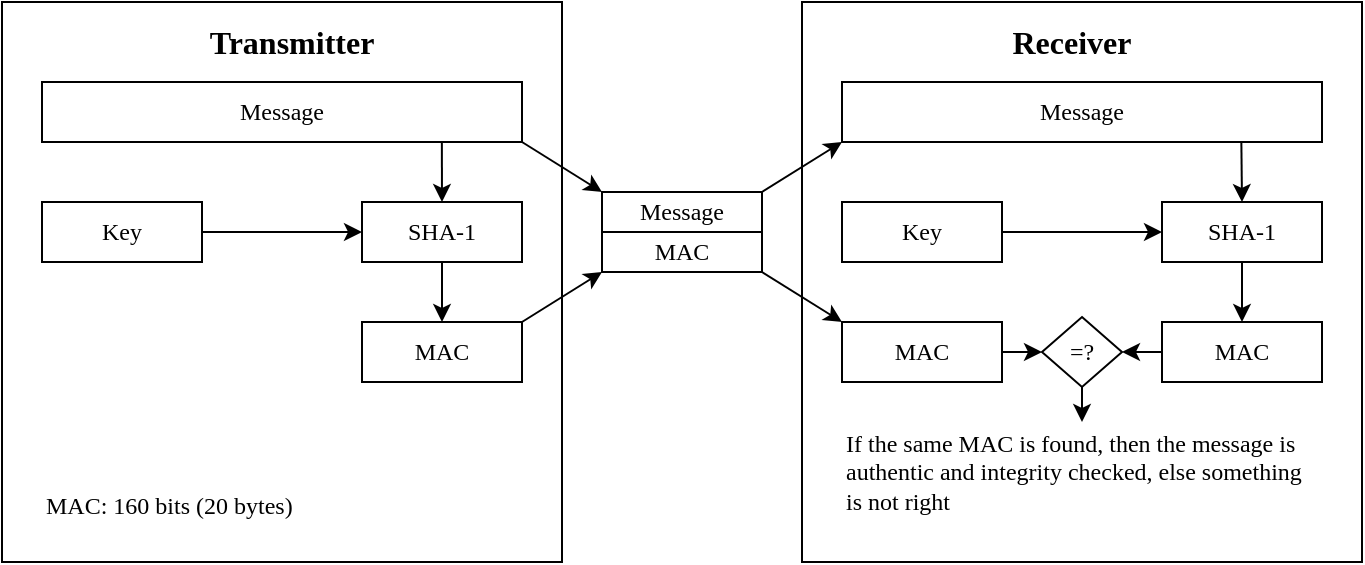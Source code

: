 <mxfile version="14.9.6" type="device"><diagram id="hWp0xdAalodqBIr2CcQf" name="Page-1"><mxGraphModel dx="931" dy="563" grid="1" gridSize="10" guides="1" tooltips="1" connect="1" arrows="1" fold="1" page="1" pageScale="1" pageWidth="850" pageHeight="1100" math="0" shadow="0"><root><mxCell id="0"/><mxCell id="1" parent="0"/><mxCell id="cfcAUwdZZOJRNvLOuFuf-34" value="" style="rounded=0;whiteSpace=wrap;html=1;fontFamily=Iwona font;fontSource=https%3A%2F%2Ffontsfree.pro%2Ftemplates%2Ffonts%2Fdownload%2FIwona%2FIwona-Regular.ttf;" parent="1" vertex="1"><mxGeometry x="500" y="40" width="280" height="280" as="geometry"/></mxCell><mxCell id="cfcAUwdZZOJRNvLOuFuf-33" value="" style="rounded=0;whiteSpace=wrap;html=1;fontFamily=Iwona font;fontSource=https%3A%2F%2Ffontsfree.pro%2Ftemplates%2Ffonts%2Fdownload%2FIwona%2FIwona-Regular.ttf;" parent="1" vertex="1"><mxGeometry x="100" y="40" width="280" height="280" as="geometry"/></mxCell><mxCell id="cfcAUwdZZOJRNvLOuFuf-1" value="Message" style="rounded=0;whiteSpace=wrap;html=1;fontFamily=Iwona font;fontSource=https%3A%2F%2Ffontsfree.pro%2Ftemplates%2Ffonts%2Fdownload%2FIwona%2FIwona-Regular.ttf;" parent="1" vertex="1"><mxGeometry x="120" y="80" width="240" height="30" as="geometry"/></mxCell><mxCell id="cfcAUwdZZOJRNvLOuFuf-2" value="SHA-1" style="rounded=0;whiteSpace=wrap;html=1;fontFamily=Iwona font;fontSource=https%3A%2F%2Ffontsfree.pro%2Ftemplates%2Ffonts%2Fdownload%2FIwona%2FIwona-Regular.ttf;" parent="1" vertex="1"><mxGeometry x="280" y="140" width="80" height="30" as="geometry"/></mxCell><mxCell id="cfcAUwdZZOJRNvLOuFuf-3" value="MAC" style="rounded=0;whiteSpace=wrap;html=1;fontFamily=Iwona font;fontSource=https%3A%2F%2Ffontsfree.pro%2Ftemplates%2Ffonts%2Fdownload%2FIwona%2FIwona-Regular.ttf;" parent="1" vertex="1"><mxGeometry x="280" y="200" width="80" height="30" as="geometry"/></mxCell><mxCell id="cfcAUwdZZOJRNvLOuFuf-4" value="" style="endArrow=classic;html=1;exitX=0.5;exitY=1;exitDx=0;exitDy=0;entryX=0.5;entryY=0;entryDx=0;entryDy=0;fontFamily=Iwona font;fontSource=https%3A%2F%2Ffontsfree.pro%2Ftemplates%2Ffonts%2Fdownload%2FIwona%2FIwona-Regular.ttf;" parent="1" source="cfcAUwdZZOJRNvLOuFuf-2" target="cfcAUwdZZOJRNvLOuFuf-3" edge="1"><mxGeometry width="50" height="50" relative="1" as="geometry"><mxPoint x="460" y="240" as="sourcePoint"/><mxPoint x="510" y="190" as="targetPoint"/></mxGeometry></mxCell><mxCell id="cfcAUwdZZOJRNvLOuFuf-5" value="" style="endArrow=classic;html=1;entryX=0.5;entryY=0;entryDx=0;entryDy=0;exitX=0.833;exitY=1.005;exitDx=0;exitDy=0;exitPerimeter=0;fontFamily=Iwona font;fontSource=https%3A%2F%2Ffontsfree.pro%2Ftemplates%2Ffonts%2Fdownload%2FIwona%2FIwona-Regular.ttf;" parent="1" source="cfcAUwdZZOJRNvLOuFuf-1" target="cfcAUwdZZOJRNvLOuFuf-2" edge="1"><mxGeometry width="50" height="50" relative="1" as="geometry"><mxPoint x="320" y="120" as="sourcePoint"/><mxPoint x="520" y="180" as="targetPoint"/></mxGeometry></mxCell><mxCell id="cfcAUwdZZOJRNvLOuFuf-6" value="Message" style="rounded=0;whiteSpace=wrap;html=1;fontFamily=Iwona font;fontSource=https%3A%2F%2Ffontsfree.pro%2Ftemplates%2Ffonts%2Fdownload%2FIwona%2FIwona-Regular.ttf;" parent="1" vertex="1"><mxGeometry x="400" y="135" width="80" height="20" as="geometry"/></mxCell><mxCell id="cfcAUwdZZOJRNvLOuFuf-7" value="MAC" style="rounded=0;whiteSpace=wrap;html=1;fontFamily=Iwona font;fontSource=https%3A%2F%2Ffontsfree.pro%2Ftemplates%2Ffonts%2Fdownload%2FIwona%2FIwona-Regular.ttf;" parent="1" vertex="1"><mxGeometry x="400" y="155" width="80" height="20" as="geometry"/></mxCell><mxCell id="cfcAUwdZZOJRNvLOuFuf-8" value="Message" style="rounded=0;whiteSpace=wrap;html=1;fontFamily=Iwona font;fontSource=https%3A%2F%2Ffontsfree.pro%2Ftemplates%2Ffonts%2Fdownload%2FIwona%2FIwona-Regular.ttf;" parent="1" vertex="1"><mxGeometry x="520" y="80" width="240" height="30" as="geometry"/></mxCell><mxCell id="cfcAUwdZZOJRNvLOuFuf-9" value="SHA-1" style="rounded=0;whiteSpace=wrap;html=1;fontFamily=Iwona font;fontSource=https%3A%2F%2Ffontsfree.pro%2Ftemplates%2Ffonts%2Fdownload%2FIwona%2FIwona-Regular.ttf;" parent="1" vertex="1"><mxGeometry x="680" y="140" width="80" height="30" as="geometry"/></mxCell><mxCell id="cfcAUwdZZOJRNvLOuFuf-10" value="MAC" style="rounded=0;whiteSpace=wrap;html=1;fontFamily=Iwona font;fontSource=https%3A%2F%2Ffontsfree.pro%2Ftemplates%2Ffonts%2Fdownload%2FIwona%2FIwona-Regular.ttf;" parent="1" vertex="1"><mxGeometry x="680" y="200" width="80" height="30" as="geometry"/></mxCell><mxCell id="cfcAUwdZZOJRNvLOuFuf-11" value="" style="endArrow=classic;html=1;entryX=0.5;entryY=0;entryDx=0;entryDy=0;exitX=0.832;exitY=1.003;exitDx=0;exitDy=0;exitPerimeter=0;fontFamily=Iwona font;fontSource=https%3A%2F%2Ffontsfree.pro%2Ftemplates%2Ffonts%2Fdownload%2FIwona%2FIwona-Regular.ttf;" parent="1" source="cfcAUwdZZOJRNvLOuFuf-8" target="cfcAUwdZZOJRNvLOuFuf-9" edge="1"><mxGeometry width="50" height="50" relative="1" as="geometry"><mxPoint x="720" y="120" as="sourcePoint"/><mxPoint x="690" y="230" as="targetPoint"/></mxGeometry></mxCell><mxCell id="cfcAUwdZZOJRNvLOuFuf-12" value="" style="endArrow=classic;html=1;exitX=0.5;exitY=1;exitDx=0;exitDy=0;fontFamily=Iwona font;fontSource=https%3A%2F%2Ffontsfree.pro%2Ftemplates%2Ffonts%2Fdownload%2FIwona%2FIwona-Regular.ttf;" parent="1" source="cfcAUwdZZOJRNvLOuFuf-9" target="cfcAUwdZZOJRNvLOuFuf-10" edge="1"><mxGeometry width="50" height="50" relative="1" as="geometry"><mxPoint x="590" y="300" as="sourcePoint"/><mxPoint x="640" y="250" as="targetPoint"/></mxGeometry></mxCell><mxCell id="cfcAUwdZZOJRNvLOuFuf-13" value="MAC" style="rounded=0;whiteSpace=wrap;html=1;fontFamily=Iwona font;fontSource=https%3A%2F%2Ffontsfree.pro%2Ftemplates%2Ffonts%2Fdownload%2FIwona%2FIwona-Regular.ttf;" parent="1" vertex="1"><mxGeometry x="520" y="200" width="80" height="30" as="geometry"/></mxCell><mxCell id="cfcAUwdZZOJRNvLOuFuf-14" value="=?" style="rhombus;whiteSpace=wrap;html=1;fontFamily=Iwona font;fontSource=https%3A%2F%2Ffontsfree.pro%2Ftemplates%2Ffonts%2Fdownload%2FIwona%2FIwona-Regular.ttf;" parent="1" vertex="1"><mxGeometry x="620" y="197.5" width="40" height="35" as="geometry"/></mxCell><mxCell id="cfcAUwdZZOJRNvLOuFuf-15" value="" style="endArrow=classic;html=1;exitX=0;exitY=0.5;exitDx=0;exitDy=0;entryX=1;entryY=0.5;entryDx=0;entryDy=0;fontFamily=Iwona font;fontSource=https%3A%2F%2Ffontsfree.pro%2Ftemplates%2Ffonts%2Fdownload%2FIwona%2FIwona-Regular.ttf;" parent="1" source="cfcAUwdZZOJRNvLOuFuf-10" target="cfcAUwdZZOJRNvLOuFuf-14" edge="1"><mxGeometry width="50" height="50" relative="1" as="geometry"><mxPoint x="650" y="280" as="sourcePoint"/><mxPoint x="700" y="230" as="targetPoint"/></mxGeometry></mxCell><mxCell id="cfcAUwdZZOJRNvLOuFuf-16" value="" style="endArrow=classic;html=1;entryX=0;entryY=0.5;entryDx=0;entryDy=0;exitX=1;exitY=0.5;exitDx=0;exitDy=0;fontFamily=Iwona font;fontSource=https%3A%2F%2Ffontsfree.pro%2Ftemplates%2Ffonts%2Fdownload%2FIwona%2FIwona-Regular.ttf;" parent="1" source="cfcAUwdZZOJRNvLOuFuf-13" target="cfcAUwdZZOJRNvLOuFuf-14" edge="1"><mxGeometry width="50" height="50" relative="1" as="geometry"><mxPoint x="600" y="310" as="sourcePoint"/><mxPoint x="650" y="260" as="targetPoint"/></mxGeometry></mxCell><mxCell id="cfcAUwdZZOJRNvLOuFuf-19" value="If the same MAC is found, then the message is authentic and integrity checked, else something is not right" style="text;html=1;strokeColor=none;fillColor=none;align=left;verticalAlign=middle;whiteSpace=wrap;rounded=0;fontFamily=Iwona font;fontSource=https%3A%2F%2Ffontsfree.pro%2Ftemplates%2Ffonts%2Fdownload%2FIwona%2FIwona-Regular.ttf;" parent="1" vertex="1"><mxGeometry x="520" y="250" width="240" height="50" as="geometry"/></mxCell><mxCell id="cfcAUwdZZOJRNvLOuFuf-21" value="" style="endArrow=classic;html=1;exitX=0.5;exitY=1;exitDx=0;exitDy=0;entryX=0.5;entryY=0;entryDx=0;entryDy=0;fontFamily=Iwona font;fontSource=https%3A%2F%2Ffontsfree.pro%2Ftemplates%2Ffonts%2Fdownload%2FIwona%2FIwona-Regular.ttf;" parent="1" source="cfcAUwdZZOJRNvLOuFuf-14" target="cfcAUwdZZOJRNvLOuFuf-19" edge="1"><mxGeometry width="50" height="50" relative="1" as="geometry"><mxPoint x="420" y="340" as="sourcePoint"/><mxPoint x="470" y="290" as="targetPoint"/></mxGeometry></mxCell><mxCell id="cfcAUwdZZOJRNvLOuFuf-22" value="Key" style="rounded=0;whiteSpace=wrap;html=1;fontFamily=Iwona font;fontSource=https%3A%2F%2Ffontsfree.pro%2Ftemplates%2Ffonts%2Fdownload%2FIwona%2FIwona-Regular.ttf;" parent="1" vertex="1"><mxGeometry x="520" y="140" width="80" height="30" as="geometry"/></mxCell><mxCell id="cfcAUwdZZOJRNvLOuFuf-23" value="" style="endArrow=classic;html=1;entryX=0;entryY=0.5;entryDx=0;entryDy=0;exitX=1;exitY=0.5;exitDx=0;exitDy=0;fontFamily=Iwona font;fontSource=https%3A%2F%2Ffontsfree.pro%2Ftemplates%2Ffonts%2Fdownload%2FIwona%2FIwona-Regular.ttf;" parent="1" source="cfcAUwdZZOJRNvLOuFuf-22" target="cfcAUwdZZOJRNvLOuFuf-9" edge="1"><mxGeometry width="50" height="50" relative="1" as="geometry"><mxPoint x="620" y="210" as="sourcePoint"/><mxPoint x="670" y="160" as="targetPoint"/></mxGeometry></mxCell><mxCell id="cfcAUwdZZOJRNvLOuFuf-25" value="Key" style="rounded=0;whiteSpace=wrap;html=1;fontFamily=Iwona font;fontSource=https%3A%2F%2Ffontsfree.pro%2Ftemplates%2Ffonts%2Fdownload%2FIwona%2FIwona-Regular.ttf;" parent="1" vertex="1"><mxGeometry x="120" y="140" width="80" height="30" as="geometry"/></mxCell><mxCell id="cfcAUwdZZOJRNvLOuFuf-26" value="" style="endArrow=classic;html=1;entryX=0;entryY=0.5;entryDx=0;entryDy=0;exitX=1;exitY=0.5;exitDx=0;exitDy=0;fontFamily=Iwona font;fontSource=https%3A%2F%2Ffontsfree.pro%2Ftemplates%2Ffonts%2Fdownload%2FIwona%2FIwona-Regular.ttf;" parent="1" source="cfcAUwdZZOJRNvLOuFuf-25" target="cfcAUwdZZOJRNvLOuFuf-2" edge="1"><mxGeometry width="50" height="50" relative="1" as="geometry"><mxPoint x="210" y="260" as="sourcePoint"/><mxPoint x="260" y="210" as="targetPoint"/></mxGeometry></mxCell><mxCell id="cfcAUwdZZOJRNvLOuFuf-27" value="" style="endArrow=classic;html=1;exitX=1;exitY=1;exitDx=0;exitDy=0;entryX=0;entryY=0;entryDx=0;entryDy=0;fontFamily=Iwona font;fontSource=https%3A%2F%2Ffontsfree.pro%2Ftemplates%2Ffonts%2Fdownload%2FIwona%2FIwona-Regular.ttf;" parent="1" source="cfcAUwdZZOJRNvLOuFuf-1" target="cfcAUwdZZOJRNvLOuFuf-6" edge="1"><mxGeometry width="50" height="50" relative="1" as="geometry"><mxPoint x="360" y="120" as="sourcePoint"/><mxPoint x="440" y="200" as="targetPoint"/></mxGeometry></mxCell><mxCell id="cfcAUwdZZOJRNvLOuFuf-28" value="" style="endArrow=classic;html=1;entryX=0;entryY=1;entryDx=0;entryDy=0;exitX=1;exitY=0;exitDx=0;exitDy=0;fontFamily=Iwona font;fontSource=https%3A%2F%2Ffontsfree.pro%2Ftemplates%2Ffonts%2Fdownload%2FIwona%2FIwona-Regular.ttf;" parent="1" source="cfcAUwdZZOJRNvLOuFuf-6" target="cfcAUwdZZOJRNvLOuFuf-8" edge="1"><mxGeometry width="50" height="50" relative="1" as="geometry"><mxPoint x="440" y="150" as="sourcePoint"/><mxPoint x="490" y="100" as="targetPoint"/></mxGeometry></mxCell><mxCell id="cfcAUwdZZOJRNvLOuFuf-29" value="" style="endArrow=classic;html=1;exitX=1;exitY=0;exitDx=0;exitDy=0;entryX=0;entryY=1;entryDx=0;entryDy=0;fontFamily=Iwona font;fontSource=https%3A%2F%2Ffontsfree.pro%2Ftemplates%2Ffonts%2Fdownload%2FIwona%2FIwona-Regular.ttf;" parent="1" source="cfcAUwdZZOJRNvLOuFuf-3" target="cfcAUwdZZOJRNvLOuFuf-7" edge="1"><mxGeometry width="50" height="50" relative="1" as="geometry"><mxPoint x="390" y="240" as="sourcePoint"/><mxPoint x="460" y="210" as="targetPoint"/></mxGeometry></mxCell><mxCell id="cfcAUwdZZOJRNvLOuFuf-30" value="" style="endArrow=classic;html=1;entryX=0;entryY=0;entryDx=0;entryDy=0;exitX=1;exitY=1;exitDx=0;exitDy=0;fontFamily=Iwona font;fontSource=https%3A%2F%2Ffontsfree.pro%2Ftemplates%2Ffonts%2Fdownload%2FIwona%2FIwona-Regular.ttf;" parent="1" source="cfcAUwdZZOJRNvLOuFuf-7" target="cfcAUwdZZOJRNvLOuFuf-13" edge="1"><mxGeometry width="50" height="50" relative="1" as="geometry"><mxPoint x="430" y="270" as="sourcePoint"/><mxPoint x="480" y="220" as="targetPoint"/></mxGeometry></mxCell><mxCell id="cfcAUwdZZOJRNvLOuFuf-31" value="Transmitter" style="text;html=1;strokeColor=none;fillColor=none;align=center;verticalAlign=middle;whiteSpace=wrap;rounded=0;fontStyle=1;fontSize=16;fontFamily=Iwona font;fontSource=https%3A%2F%2Ffontsfree.pro%2Ftemplates%2Ffonts%2Fdownload%2FIwona%2FIwona-Regular.ttf;" parent="1" vertex="1"><mxGeometry x="210" y="50" width="70" height="20" as="geometry"/></mxCell><mxCell id="cfcAUwdZZOJRNvLOuFuf-32" value="Receiver" style="text;html=1;strokeColor=none;fillColor=none;align=center;verticalAlign=middle;whiteSpace=wrap;rounded=0;fontStyle=1;fontSize=16;fontFamily=Iwona font;fontSource=https%3A%2F%2Ffontsfree.pro%2Ftemplates%2Ffonts%2Fdownload%2FIwona%2FIwona-Regular.ttf;" parent="1" vertex="1"><mxGeometry x="600" y="50" width="70" height="20" as="geometry"/></mxCell><mxCell id="cfcAUwdZZOJRNvLOuFuf-35" value="&lt;font style=&quot;font-size: 12px&quot;&gt;MAC: 160 bits (20 bytes)&lt;/font&gt;" style="text;html=1;strokeColor=none;fillColor=none;align=left;verticalAlign=middle;whiteSpace=wrap;rounded=0;fontSize=16;fontFamily=Iwona font;fontSource=https%3A%2F%2Ffontsfree.pro%2Ftemplates%2Ffonts%2Fdownload%2FIwona%2FIwona-Regular.ttf;" parent="1" vertex="1"><mxGeometry x="120" y="280" width="170" height="20" as="geometry"/></mxCell></root></mxGraphModel></diagram></mxfile>